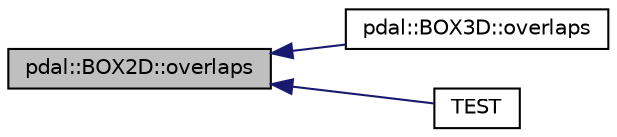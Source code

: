 digraph "pdal::BOX2D::overlaps"
{
  edge [fontname="Helvetica",fontsize="10",labelfontname="Helvetica",labelfontsize="10"];
  node [fontname="Helvetica",fontsize="10",shape=record];
  rankdir="LR";
  Node1 [label="pdal::BOX2D::overlaps",height=0.2,width=0.4,color="black", fillcolor="grey75", style="filled", fontcolor="black"];
  Node1 -> Node2 [dir="back",color="midnightblue",fontsize="10",style="solid",fontname="Helvetica"];
  Node2 [label="pdal::BOX3D::overlaps",height=0.2,width=0.4,color="black", fillcolor="white", style="filled",URL="$classpdal_1_1BOX3D.html#a4431375d3af101af81f405881fdfe8d4"];
  Node1 -> Node3 [dir="back",color="midnightblue",fontsize="10",style="solid",fontname="Helvetica"];
  Node3 [label="TEST",height=0.2,width=0.4,color="black", fillcolor="white", style="filled",URL="$BoundsTest_8cpp.html#ac84f8244781a2a7c35d9d121f748c4c2"];
}
